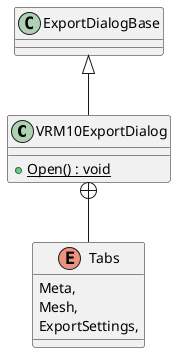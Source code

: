 @startuml
class VRM10ExportDialog {
    + {static} Open() : void
}
enum Tabs {
    Meta,
    Mesh,
    ExportSettings,
}
ExportDialogBase <|-- VRM10ExportDialog
VRM10ExportDialog +-- Tabs
@enduml
